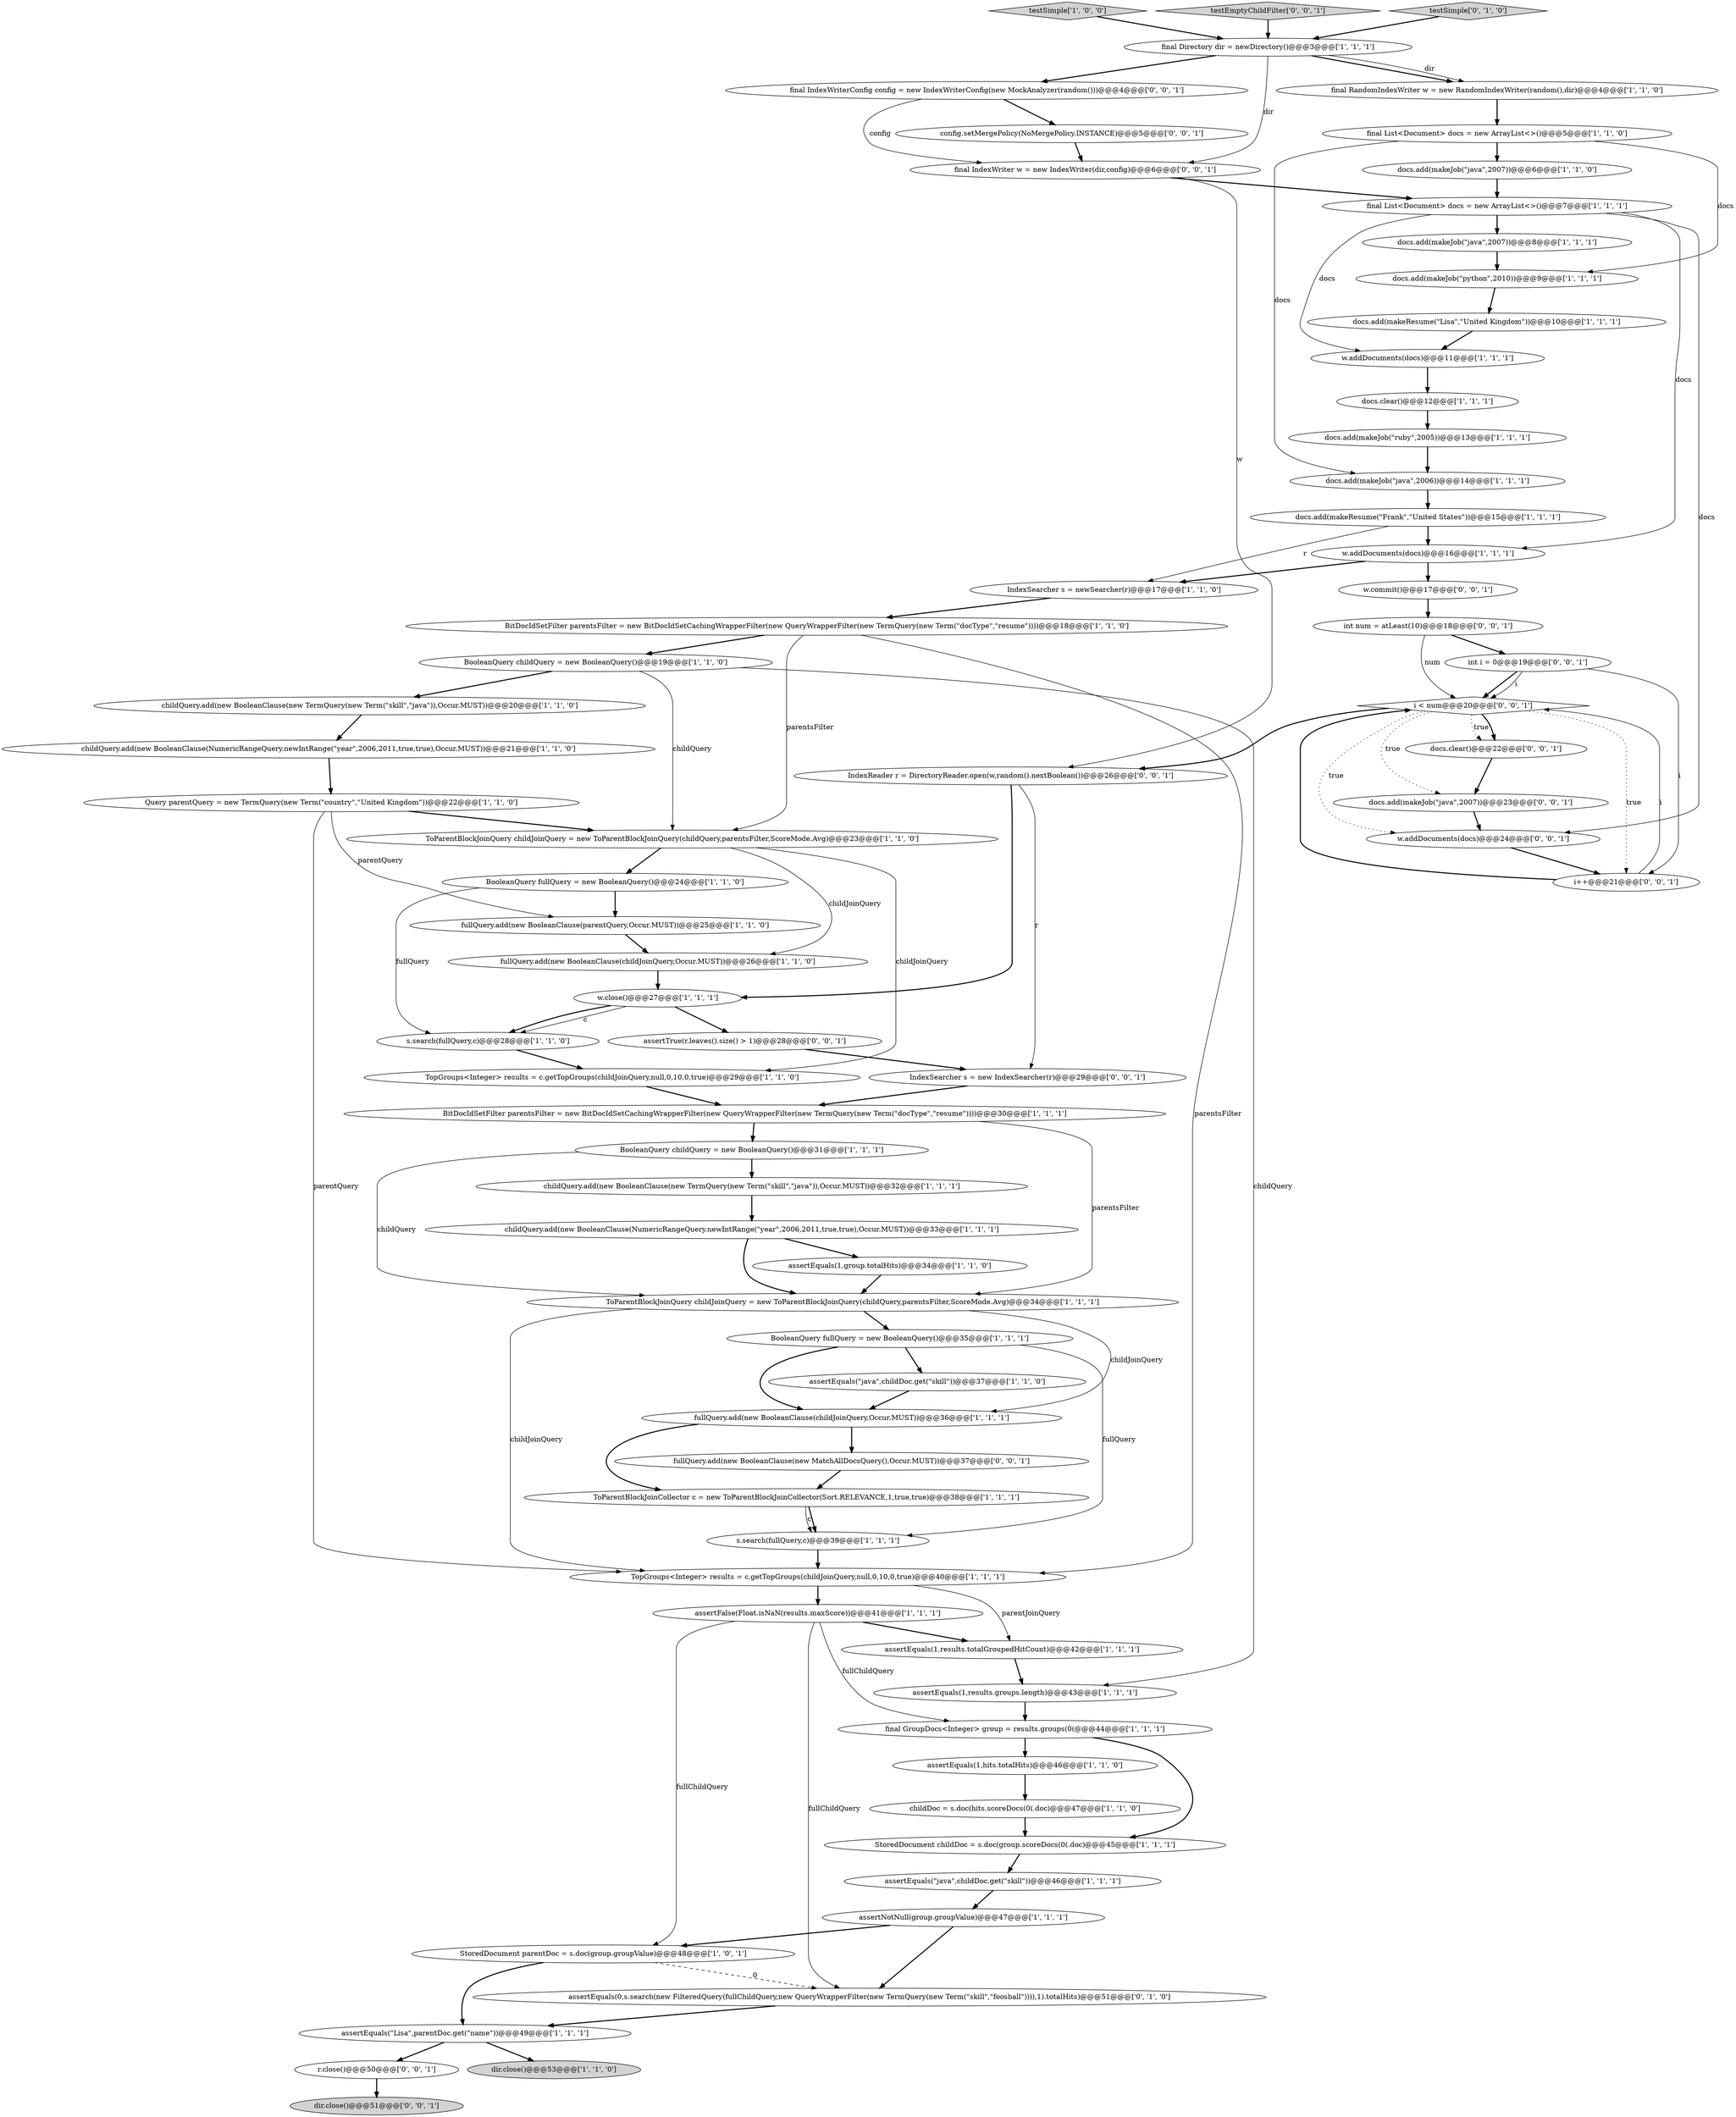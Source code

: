 digraph {
44 [style = filled, label = "childQuery.add(new BooleanClause(new TermQuery(new Term(\"skill\",\"java\")),Occur.MUST))@@@32@@@['1', '1', '1']", fillcolor = white, shape = ellipse image = "AAA0AAABBB1BBB"];
61 [style = filled, label = "docs.add(makeJob(\"java\",2007))@@@23@@@['0', '0', '1']", fillcolor = white, shape = ellipse image = "AAA0AAABBB3BBB"];
9 [style = filled, label = "assertEquals(\"java\",childDoc.get(\"skill\"))@@@37@@@['1', '1', '0']", fillcolor = white, shape = ellipse image = "AAA0AAABBB1BBB"];
15 [style = filled, label = "childQuery.add(new BooleanClause(new TermQuery(new Term(\"skill\",\"java\")),Occur.MUST))@@@20@@@['1', '1', '0']", fillcolor = white, shape = ellipse image = "AAA0AAABBB1BBB"];
19 [style = filled, label = "docs.add(makeJob(\"ruby\",2005))@@@13@@@['1', '1', '1']", fillcolor = white, shape = ellipse image = "AAA0AAABBB1BBB"];
28 [style = filled, label = "childDoc = s.doc(hits.scoreDocs(0(.doc)@@@47@@@['1', '1', '0']", fillcolor = white, shape = ellipse image = "AAA0AAABBB1BBB"];
65 [style = filled, label = "r.close()@@@50@@@['0', '0', '1']", fillcolor = white, shape = ellipse image = "AAA0AAABBB3BBB"];
36 [style = filled, label = "childQuery.add(new BooleanClause(NumericRangeQuery.newIntRange(\"year\",2006,2011,true,true),Occur.MUST))@@@33@@@['1', '1', '1']", fillcolor = white, shape = ellipse image = "AAA0AAABBB1BBB"];
5 [style = filled, label = "final List<Document> docs = new ArrayList<>()@@@5@@@['1', '1', '0']", fillcolor = white, shape = ellipse image = "AAA0AAABBB1BBB"];
67 [style = filled, label = "IndexReader r = DirectoryReader.open(w,random().nextBoolean())@@@26@@@['0', '0', '1']", fillcolor = white, shape = ellipse image = "AAA0AAABBB3BBB"];
8 [style = filled, label = "ToParentBlockJoinQuery childJoinQuery = new ToParentBlockJoinQuery(childQuery,parentsFilter,ScoreMode.Avg)@@@23@@@['1', '1', '0']", fillcolor = white, shape = ellipse image = "AAA0AAABBB1BBB"];
45 [style = filled, label = "w.close()@@@27@@@['1', '1', '1']", fillcolor = white, shape = ellipse image = "AAA0AAABBB1BBB"];
40 [style = filled, label = "assertNotNull(group.groupValue)@@@47@@@['1', '1', '1']", fillcolor = white, shape = ellipse image = "AAA0AAABBB1BBB"];
12 [style = filled, label = "docs.add(makeResume(\"Lisa\",\"United Kingdom\"))@@@10@@@['1', '1', '1']", fillcolor = white, shape = ellipse image = "AAA0AAABBB1BBB"];
52 [style = filled, label = "assertEquals(0,s.search(new FilteredQuery(fullChildQuery,new QueryWrapperFilter(new TermQuery(new Term(\"skill\",\"foosball\")))),1).totalHits)@@@51@@@['0', '1', '0']", fillcolor = white, shape = ellipse image = "AAA1AAABBB2BBB"];
57 [style = filled, label = "int num = atLeast(10)@@@18@@@['0', '0', '1']", fillcolor = white, shape = ellipse image = "AAA0AAABBB3BBB"];
30 [style = filled, label = "fullQuery.add(new BooleanClause(parentQuery,Occur.MUST))@@@25@@@['1', '1', '0']", fillcolor = white, shape = ellipse image = "AAA0AAABBB1BBB"];
7 [style = filled, label = "final List<Document> docs = new ArrayList<>()@@@7@@@['1', '1', '1']", fillcolor = white, shape = ellipse image = "AAA0AAABBB1BBB"];
26 [style = filled, label = "final RandomIndexWriter w = new RandomIndexWriter(random(),dir)@@@4@@@['1', '1', '0']", fillcolor = white, shape = ellipse image = "AAA0AAABBB1BBB"];
68 [style = filled, label = "w.addDocuments(docs)@@@24@@@['0', '0', '1']", fillcolor = white, shape = ellipse image = "AAA0AAABBB3BBB"];
33 [style = filled, label = "docs.clear()@@@12@@@['1', '1', '1']", fillcolor = white, shape = ellipse image = "AAA0AAABBB1BBB"];
3 [style = filled, label = "childQuery.add(new BooleanClause(NumericRangeQuery.newIntRange(\"year\",2006,2011,true,true),Occur.MUST))@@@21@@@['1', '1', '0']", fillcolor = white, shape = ellipse image = "AAA0AAABBB1BBB"];
24 [style = filled, label = "IndexSearcher s = newSearcher(r)@@@17@@@['1', '1', '0']", fillcolor = white, shape = ellipse image = "AAA0AAABBB1BBB"];
31 [style = filled, label = "BitDocIdSetFilter parentsFilter = new BitDocIdSetCachingWrapperFilter(new QueryWrapperFilter(new TermQuery(new Term(\"docType\",\"resume\"))))@@@30@@@['1', '1', '1']", fillcolor = white, shape = ellipse image = "AAA0AAABBB1BBB"];
17 [style = filled, label = "fullQuery.add(new BooleanClause(childJoinQuery,Occur.MUST))@@@36@@@['1', '1', '1']", fillcolor = white, shape = ellipse image = "AAA0AAABBB1BBB"];
48 [style = filled, label = "assertEquals(\"Lisa\",parentDoc.get(\"name\"))@@@49@@@['1', '1', '1']", fillcolor = white, shape = ellipse image = "AAA0AAABBB1BBB"];
2 [style = filled, label = "fullQuery.add(new BooleanClause(childJoinQuery,Occur.MUST))@@@26@@@['1', '1', '0']", fillcolor = white, shape = ellipse image = "AAA0AAABBB1BBB"];
13 [style = filled, label = "docs.add(makeResume(\"Frank\",\"United States\"))@@@15@@@['1', '1', '1']", fillcolor = white, shape = ellipse image = "AAA0AAABBB1BBB"];
55 [style = filled, label = "w.commit()@@@17@@@['0', '0', '1']", fillcolor = white, shape = ellipse image = "AAA0AAABBB3BBB"];
25 [style = filled, label = "TopGroups<Integer> results = c.getTopGroups(childJoinQuery,null,0,10,0,true)@@@40@@@['1', '1', '1']", fillcolor = white, shape = ellipse image = "AAA0AAABBB1BBB"];
51 [style = filled, label = "testSimple['1', '0', '0']", fillcolor = lightgray, shape = diamond image = "AAA0AAABBB1BBB"];
63 [style = filled, label = "config.setMergePolicy(NoMergePolicy.INSTANCE)@@@5@@@['0', '0', '1']", fillcolor = white, shape = ellipse image = "AAA0AAABBB3BBB"];
0 [style = filled, label = "BitDocIdSetFilter parentsFilter = new BitDocIdSetCachingWrapperFilter(new QueryWrapperFilter(new TermQuery(new Term(\"docType\",\"resume\"))))@@@18@@@['1', '1', '0']", fillcolor = white, shape = ellipse image = "AAA0AAABBB1BBB"];
11 [style = filled, label = "ToParentBlockJoinCollector c = new ToParentBlockJoinCollector(Sort.RELEVANCE,1,true,true)@@@38@@@['1', '1', '1']", fillcolor = white, shape = ellipse image = "AAA0AAABBB1BBB"];
69 [style = filled, label = "i < num@@@20@@@['0', '0', '1']", fillcolor = white, shape = diamond image = "AAA0AAABBB3BBB"];
71 [style = filled, label = "int i = 0@@@19@@@['0', '0', '1']", fillcolor = white, shape = ellipse image = "AAA0AAABBB3BBB"];
35 [style = filled, label = "TopGroups<Integer> results = c.getTopGroups(childJoinQuery,null,0,10,0,true)@@@29@@@['1', '1', '0']", fillcolor = white, shape = ellipse image = "AAA0AAABBB1BBB"];
16 [style = filled, label = "BooleanQuery fullQuery = new BooleanQuery()@@@24@@@['1', '1', '0']", fillcolor = white, shape = ellipse image = "AAA0AAABBB1BBB"];
23 [style = filled, label = "docs.add(makeJob(\"java\",2007))@@@8@@@['1', '1', '1']", fillcolor = white, shape = ellipse image = "AAA0AAABBB1BBB"];
38 [style = filled, label = "s.search(fullQuery,c)@@@39@@@['1', '1', '1']", fillcolor = white, shape = ellipse image = "AAA0AAABBB1BBB"];
21 [style = filled, label = "assertEquals(\"java\",childDoc.get(\"skill\"))@@@46@@@['1', '1', '1']", fillcolor = white, shape = ellipse image = "AAA0AAABBB1BBB"];
39 [style = filled, label = "StoredDocument childDoc = s.doc(group.scoreDocs(0(.doc)@@@45@@@['1', '1', '1']", fillcolor = white, shape = ellipse image = "AAA0AAABBB1BBB"];
46 [style = filled, label = "BooleanQuery childQuery = new BooleanQuery()@@@31@@@['1', '1', '1']", fillcolor = white, shape = ellipse image = "AAA0AAABBB1BBB"];
56 [style = filled, label = "final IndexWriter w = new IndexWriter(dir,config)@@@6@@@['0', '0', '1']", fillcolor = white, shape = ellipse image = "AAA0AAABBB3BBB"];
10 [style = filled, label = "final GroupDocs<Integer> group = results.groups(0(@@@44@@@['1', '1', '1']", fillcolor = white, shape = ellipse image = "AAA0AAABBB1BBB"];
14 [style = filled, label = "assertEquals(1,hits.totalHits)@@@46@@@['1', '1', '0']", fillcolor = white, shape = ellipse image = "AAA0AAABBB1BBB"];
29 [style = filled, label = "w.addDocuments(docs)@@@16@@@['1', '1', '1']", fillcolor = white, shape = ellipse image = "AAA0AAABBB1BBB"];
60 [style = filled, label = "fullQuery.add(new BooleanClause(new MatchAllDocsQuery(),Occur.MUST))@@@37@@@['0', '0', '1']", fillcolor = white, shape = ellipse image = "AAA0AAABBB3BBB"];
62 [style = filled, label = "assertTrue(r.leaves().size() > 1)@@@28@@@['0', '0', '1']", fillcolor = white, shape = ellipse image = "AAA0AAABBB3BBB"];
22 [style = filled, label = "assertEquals(1,results.totalGroupedHitCount)@@@42@@@['1', '1', '1']", fillcolor = white, shape = ellipse image = "AAA0AAABBB1BBB"];
59 [style = filled, label = "docs.clear()@@@22@@@['0', '0', '1']", fillcolor = white, shape = ellipse image = "AAA0AAABBB3BBB"];
70 [style = filled, label = "final IndexWriterConfig config = new IndexWriterConfig(new MockAnalyzer(random()))@@@4@@@['0', '0', '1']", fillcolor = white, shape = ellipse image = "AAA0AAABBB3BBB"];
6 [style = filled, label = "assertEquals(1,results.groups.length)@@@43@@@['1', '1', '1']", fillcolor = white, shape = ellipse image = "AAA0AAABBB1BBB"];
27 [style = filled, label = "ToParentBlockJoinQuery childJoinQuery = new ToParentBlockJoinQuery(childQuery,parentsFilter,ScoreMode.Avg)@@@34@@@['1', '1', '1']", fillcolor = white, shape = ellipse image = "AAA0AAABBB1BBB"];
64 [style = filled, label = "testEmptyChildFilter['0', '0', '1']", fillcolor = lightgray, shape = diamond image = "AAA0AAABBB3BBB"];
43 [style = filled, label = "docs.add(makeJob(\"python\",2010))@@@9@@@['1', '1', '1']", fillcolor = white, shape = ellipse image = "AAA0AAABBB1BBB"];
53 [style = filled, label = "testSimple['0', '1', '0']", fillcolor = lightgray, shape = diamond image = "AAA0AAABBB2BBB"];
20 [style = filled, label = "docs.add(makeJob(\"java\",2007))@@@6@@@['1', '1', '0']", fillcolor = white, shape = ellipse image = "AAA0AAABBB1BBB"];
34 [style = filled, label = "StoredDocument parentDoc = s.doc(group.groupValue)@@@48@@@['1', '0', '1']", fillcolor = white, shape = ellipse image = "AAA0AAABBB1BBB"];
58 [style = filled, label = "IndexSearcher s = new IndexSearcher(r)@@@29@@@['0', '0', '1']", fillcolor = white, shape = ellipse image = "AAA0AAABBB3BBB"];
54 [style = filled, label = "i++@@@21@@@['0', '0', '1']", fillcolor = white, shape = ellipse image = "AAA0AAABBB3BBB"];
4 [style = filled, label = "final Directory dir = newDirectory()@@@3@@@['1', '1', '1']", fillcolor = white, shape = ellipse image = "AAA0AAABBB1BBB"];
1 [style = filled, label = "Query parentQuery = new TermQuery(new Term(\"country\",\"United Kingdom\"))@@@22@@@['1', '1', '0']", fillcolor = white, shape = ellipse image = "AAA0AAABBB1BBB"];
18 [style = filled, label = "s.search(fullQuery,c)@@@28@@@['1', '1', '0']", fillcolor = white, shape = ellipse image = "AAA0AAABBB1BBB"];
41 [style = filled, label = "docs.add(makeJob(\"java\",2006))@@@14@@@['1', '1', '1']", fillcolor = white, shape = ellipse image = "AAA0AAABBB1BBB"];
42 [style = filled, label = "BooleanQuery childQuery = new BooleanQuery()@@@19@@@['1', '1', '0']", fillcolor = white, shape = ellipse image = "AAA0AAABBB1BBB"];
47 [style = filled, label = "assertEquals(1,group.totalHits)@@@34@@@['1', '1', '0']", fillcolor = white, shape = ellipse image = "AAA0AAABBB1BBB"];
37 [style = filled, label = "BooleanQuery fullQuery = new BooleanQuery()@@@35@@@['1', '1', '1']", fillcolor = white, shape = ellipse image = "AAA0AAABBB1BBB"];
49 [style = filled, label = "assertFalse(Float.isNaN(results.maxScore))@@@41@@@['1', '1', '1']", fillcolor = white, shape = ellipse image = "AAA0AAABBB1BBB"];
50 [style = filled, label = "w.addDocuments(docs)@@@11@@@['1', '1', '1']", fillcolor = white, shape = ellipse image = "AAA0AAABBB1BBB"];
66 [style = filled, label = "dir.close()@@@51@@@['0', '0', '1']", fillcolor = lightgray, shape = ellipse image = "AAA0AAABBB3BBB"];
32 [style = filled, label = "dir.close()@@@53@@@['1', '1', '0']", fillcolor = lightgray, shape = ellipse image = "AAA0AAABBB1BBB"];
7->23 [style = bold, label=""];
59->61 [style = bold, label=""];
60->11 [style = bold, label=""];
20->7 [style = bold, label=""];
4->26 [style = bold, label=""];
53->4 [style = bold, label=""];
10->39 [style = bold, label=""];
46->44 [style = bold, label=""];
64->4 [style = bold, label=""];
65->66 [style = bold, label=""];
41->13 [style = bold, label=""];
43->12 [style = bold, label=""];
69->61 [style = dotted, label="true"];
70->56 [style = solid, label="config"];
4->70 [style = bold, label=""];
1->25 [style = solid, label="parentQuery"];
3->1 [style = bold, label=""];
5->43 [style = solid, label="docs"];
14->28 [style = bold, label=""];
31->27 [style = solid, label="parentsFilter"];
37->17 [style = bold, label=""];
7->50 [style = solid, label="docs"];
2->45 [style = bold, label=""];
25->49 [style = bold, label=""];
9->17 [style = bold, label=""];
28->39 [style = bold, label=""];
61->68 [style = bold, label=""];
36->47 [style = bold, label=""];
13->29 [style = bold, label=""];
71->69 [style = bold, label=""];
71->69 [style = solid, label="i"];
58->31 [style = bold, label=""];
7->29 [style = solid, label="docs"];
56->67 [style = solid, label="w"];
45->62 [style = bold, label=""];
8->16 [style = bold, label=""];
38->25 [style = bold, label=""];
69->59 [style = dotted, label="true"];
25->22 [style = solid, label="parentJoinQuery"];
47->27 [style = bold, label=""];
68->54 [style = bold, label=""];
40->52 [style = bold, label=""];
48->65 [style = bold, label=""];
0->42 [style = bold, label=""];
1->8 [style = bold, label=""];
49->22 [style = bold, label=""];
70->63 [style = bold, label=""];
50->33 [style = bold, label=""];
0->8 [style = solid, label="parentsFilter"];
24->0 [style = bold, label=""];
57->71 [style = bold, label=""];
34->48 [style = bold, label=""];
49->10 [style = solid, label="fullChildQuery"];
23->43 [style = bold, label=""];
69->59 [style = bold, label=""];
49->34 [style = solid, label="fullChildQuery"];
69->54 [style = dotted, label="true"];
42->6 [style = solid, label="childQuery"];
49->52 [style = solid, label="fullChildQuery"];
7->68 [style = solid, label="docs"];
54->69 [style = solid, label="i"];
37->38 [style = solid, label="fullQuery"];
17->11 [style = bold, label=""];
15->3 [style = bold, label=""];
57->69 [style = solid, label="num"];
27->25 [style = solid, label="childJoinQuery"];
51->4 [style = bold, label=""];
48->32 [style = bold, label=""];
10->14 [style = bold, label=""];
12->50 [style = bold, label=""];
29->55 [style = bold, label=""];
13->24 [style = solid, label="r"];
4->56 [style = solid, label="dir"];
27->17 [style = solid, label="childJoinQuery"];
21->40 [style = bold, label=""];
0->25 [style = solid, label="parentsFilter"];
63->56 [style = bold, label=""];
35->31 [style = bold, label=""];
45->18 [style = solid, label="c"];
22->6 [style = bold, label=""];
4->26 [style = solid, label="dir"];
67->45 [style = bold, label=""];
46->27 [style = solid, label="childQuery"];
27->37 [style = bold, label=""];
11->38 [style = solid, label="c"];
8->2 [style = solid, label="childJoinQuery"];
11->38 [style = bold, label=""];
31->46 [style = bold, label=""];
40->34 [style = bold, label=""];
52->48 [style = bold, label=""];
1->30 [style = solid, label="parentQuery"];
45->18 [style = bold, label=""];
16->30 [style = bold, label=""];
37->9 [style = bold, label=""];
18->35 [style = bold, label=""];
8->35 [style = solid, label="childJoinQuery"];
36->27 [style = bold, label=""];
71->54 [style = solid, label="i"];
16->18 [style = solid, label="fullQuery"];
69->67 [style = bold, label=""];
54->69 [style = bold, label=""];
30->2 [style = bold, label=""];
5->41 [style = solid, label="docs"];
34->52 [style = dashed, label="0"];
39->21 [style = bold, label=""];
67->58 [style = solid, label="r"];
55->57 [style = bold, label=""];
17->60 [style = bold, label=""];
6->10 [style = bold, label=""];
26->5 [style = bold, label=""];
69->68 [style = dotted, label="true"];
5->20 [style = bold, label=""];
56->7 [style = bold, label=""];
33->19 [style = bold, label=""];
19->41 [style = bold, label=""];
42->15 [style = bold, label=""];
29->24 [style = bold, label=""];
44->36 [style = bold, label=""];
62->58 [style = bold, label=""];
42->8 [style = solid, label="childQuery"];
}
